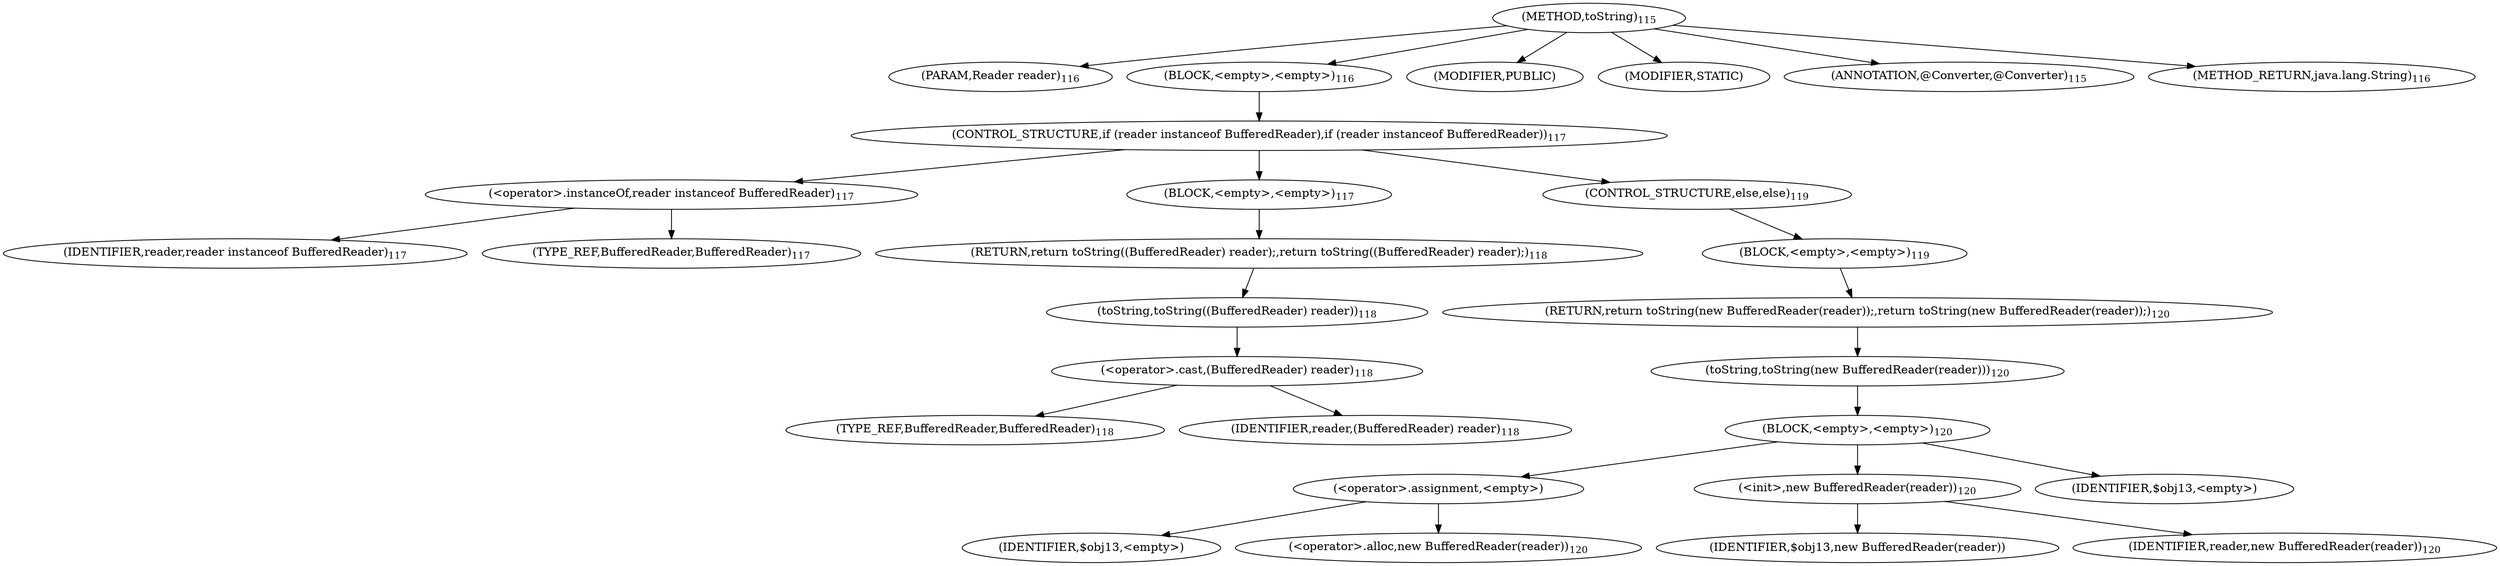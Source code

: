 digraph "toString" {  
"252" [label = <(METHOD,toString)<SUB>115</SUB>> ]
"253" [label = <(PARAM,Reader reader)<SUB>116</SUB>> ]
"254" [label = <(BLOCK,&lt;empty&gt;,&lt;empty&gt;)<SUB>116</SUB>> ]
"255" [label = <(CONTROL_STRUCTURE,if (reader instanceof BufferedReader),if (reader instanceof BufferedReader))<SUB>117</SUB>> ]
"256" [label = <(&lt;operator&gt;.instanceOf,reader instanceof BufferedReader)<SUB>117</SUB>> ]
"257" [label = <(IDENTIFIER,reader,reader instanceof BufferedReader)<SUB>117</SUB>> ]
"258" [label = <(TYPE_REF,BufferedReader,BufferedReader)<SUB>117</SUB>> ]
"259" [label = <(BLOCK,&lt;empty&gt;,&lt;empty&gt;)<SUB>117</SUB>> ]
"260" [label = <(RETURN,return toString((BufferedReader) reader);,return toString((BufferedReader) reader);)<SUB>118</SUB>> ]
"261" [label = <(toString,toString((BufferedReader) reader))<SUB>118</SUB>> ]
"262" [label = <(&lt;operator&gt;.cast,(BufferedReader) reader)<SUB>118</SUB>> ]
"263" [label = <(TYPE_REF,BufferedReader,BufferedReader)<SUB>118</SUB>> ]
"264" [label = <(IDENTIFIER,reader,(BufferedReader) reader)<SUB>118</SUB>> ]
"265" [label = <(CONTROL_STRUCTURE,else,else)<SUB>119</SUB>> ]
"266" [label = <(BLOCK,&lt;empty&gt;,&lt;empty&gt;)<SUB>119</SUB>> ]
"267" [label = <(RETURN,return toString(new BufferedReader(reader));,return toString(new BufferedReader(reader));)<SUB>120</SUB>> ]
"268" [label = <(toString,toString(new BufferedReader(reader)))<SUB>120</SUB>> ]
"269" [label = <(BLOCK,&lt;empty&gt;,&lt;empty&gt;)<SUB>120</SUB>> ]
"270" [label = <(&lt;operator&gt;.assignment,&lt;empty&gt;)> ]
"271" [label = <(IDENTIFIER,$obj13,&lt;empty&gt;)> ]
"272" [label = <(&lt;operator&gt;.alloc,new BufferedReader(reader))<SUB>120</SUB>> ]
"273" [label = <(&lt;init&gt;,new BufferedReader(reader))<SUB>120</SUB>> ]
"274" [label = <(IDENTIFIER,$obj13,new BufferedReader(reader))> ]
"275" [label = <(IDENTIFIER,reader,new BufferedReader(reader))<SUB>120</SUB>> ]
"276" [label = <(IDENTIFIER,$obj13,&lt;empty&gt;)> ]
"277" [label = <(MODIFIER,PUBLIC)> ]
"278" [label = <(MODIFIER,STATIC)> ]
"279" [label = <(ANNOTATION,@Converter,@Converter)<SUB>115</SUB>> ]
"280" [label = <(METHOD_RETURN,java.lang.String)<SUB>116</SUB>> ]
  "252" -> "253" 
  "252" -> "254" 
  "252" -> "277" 
  "252" -> "278" 
  "252" -> "279" 
  "252" -> "280" 
  "254" -> "255" 
  "255" -> "256" 
  "255" -> "259" 
  "255" -> "265" 
  "256" -> "257" 
  "256" -> "258" 
  "259" -> "260" 
  "260" -> "261" 
  "261" -> "262" 
  "262" -> "263" 
  "262" -> "264" 
  "265" -> "266" 
  "266" -> "267" 
  "267" -> "268" 
  "268" -> "269" 
  "269" -> "270" 
  "269" -> "273" 
  "269" -> "276" 
  "270" -> "271" 
  "270" -> "272" 
  "273" -> "274" 
  "273" -> "275" 
}

